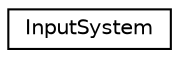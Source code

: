 digraph "Graphical Class Hierarchy"
{
  edge [fontname="Helvetica",fontsize="10",labelfontname="Helvetica",labelfontsize="10"];
  node [fontname="Helvetica",fontsize="10",shape=record];
  rankdir="LR";
  Node0 [label="InputSystem",height=0.2,width=0.4,color="black", fillcolor="white", style="filled",URL="$classInputSystem.html"];
}
